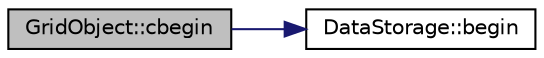 digraph "GridObject::cbegin"
{
 // LATEX_PDF_SIZE
  edge [fontname="Helvetica",fontsize="10",labelfontname="Helvetica",labelfontsize="10"];
  node [fontname="Helvetica",fontsize="10",shape=record];
  rankdir="LR";
  Node1 [label="GridObject::cbegin",height=0.2,width=0.4,color="black", fillcolor="grey75", style="filled", fontcolor="black",tooltip=" "];
  Node1 -> Node2 [color="midnightblue",fontsize="10",style="solid",fontname="Helvetica"];
  Node2 [label="DataStorage::begin",height=0.2,width=0.4,color="black", fillcolor="white", style="filled",URL="$class_data_storage.html#a4cd0342d8b9e4ebf2239464a09c73c3f",tooltip=" "];
}
